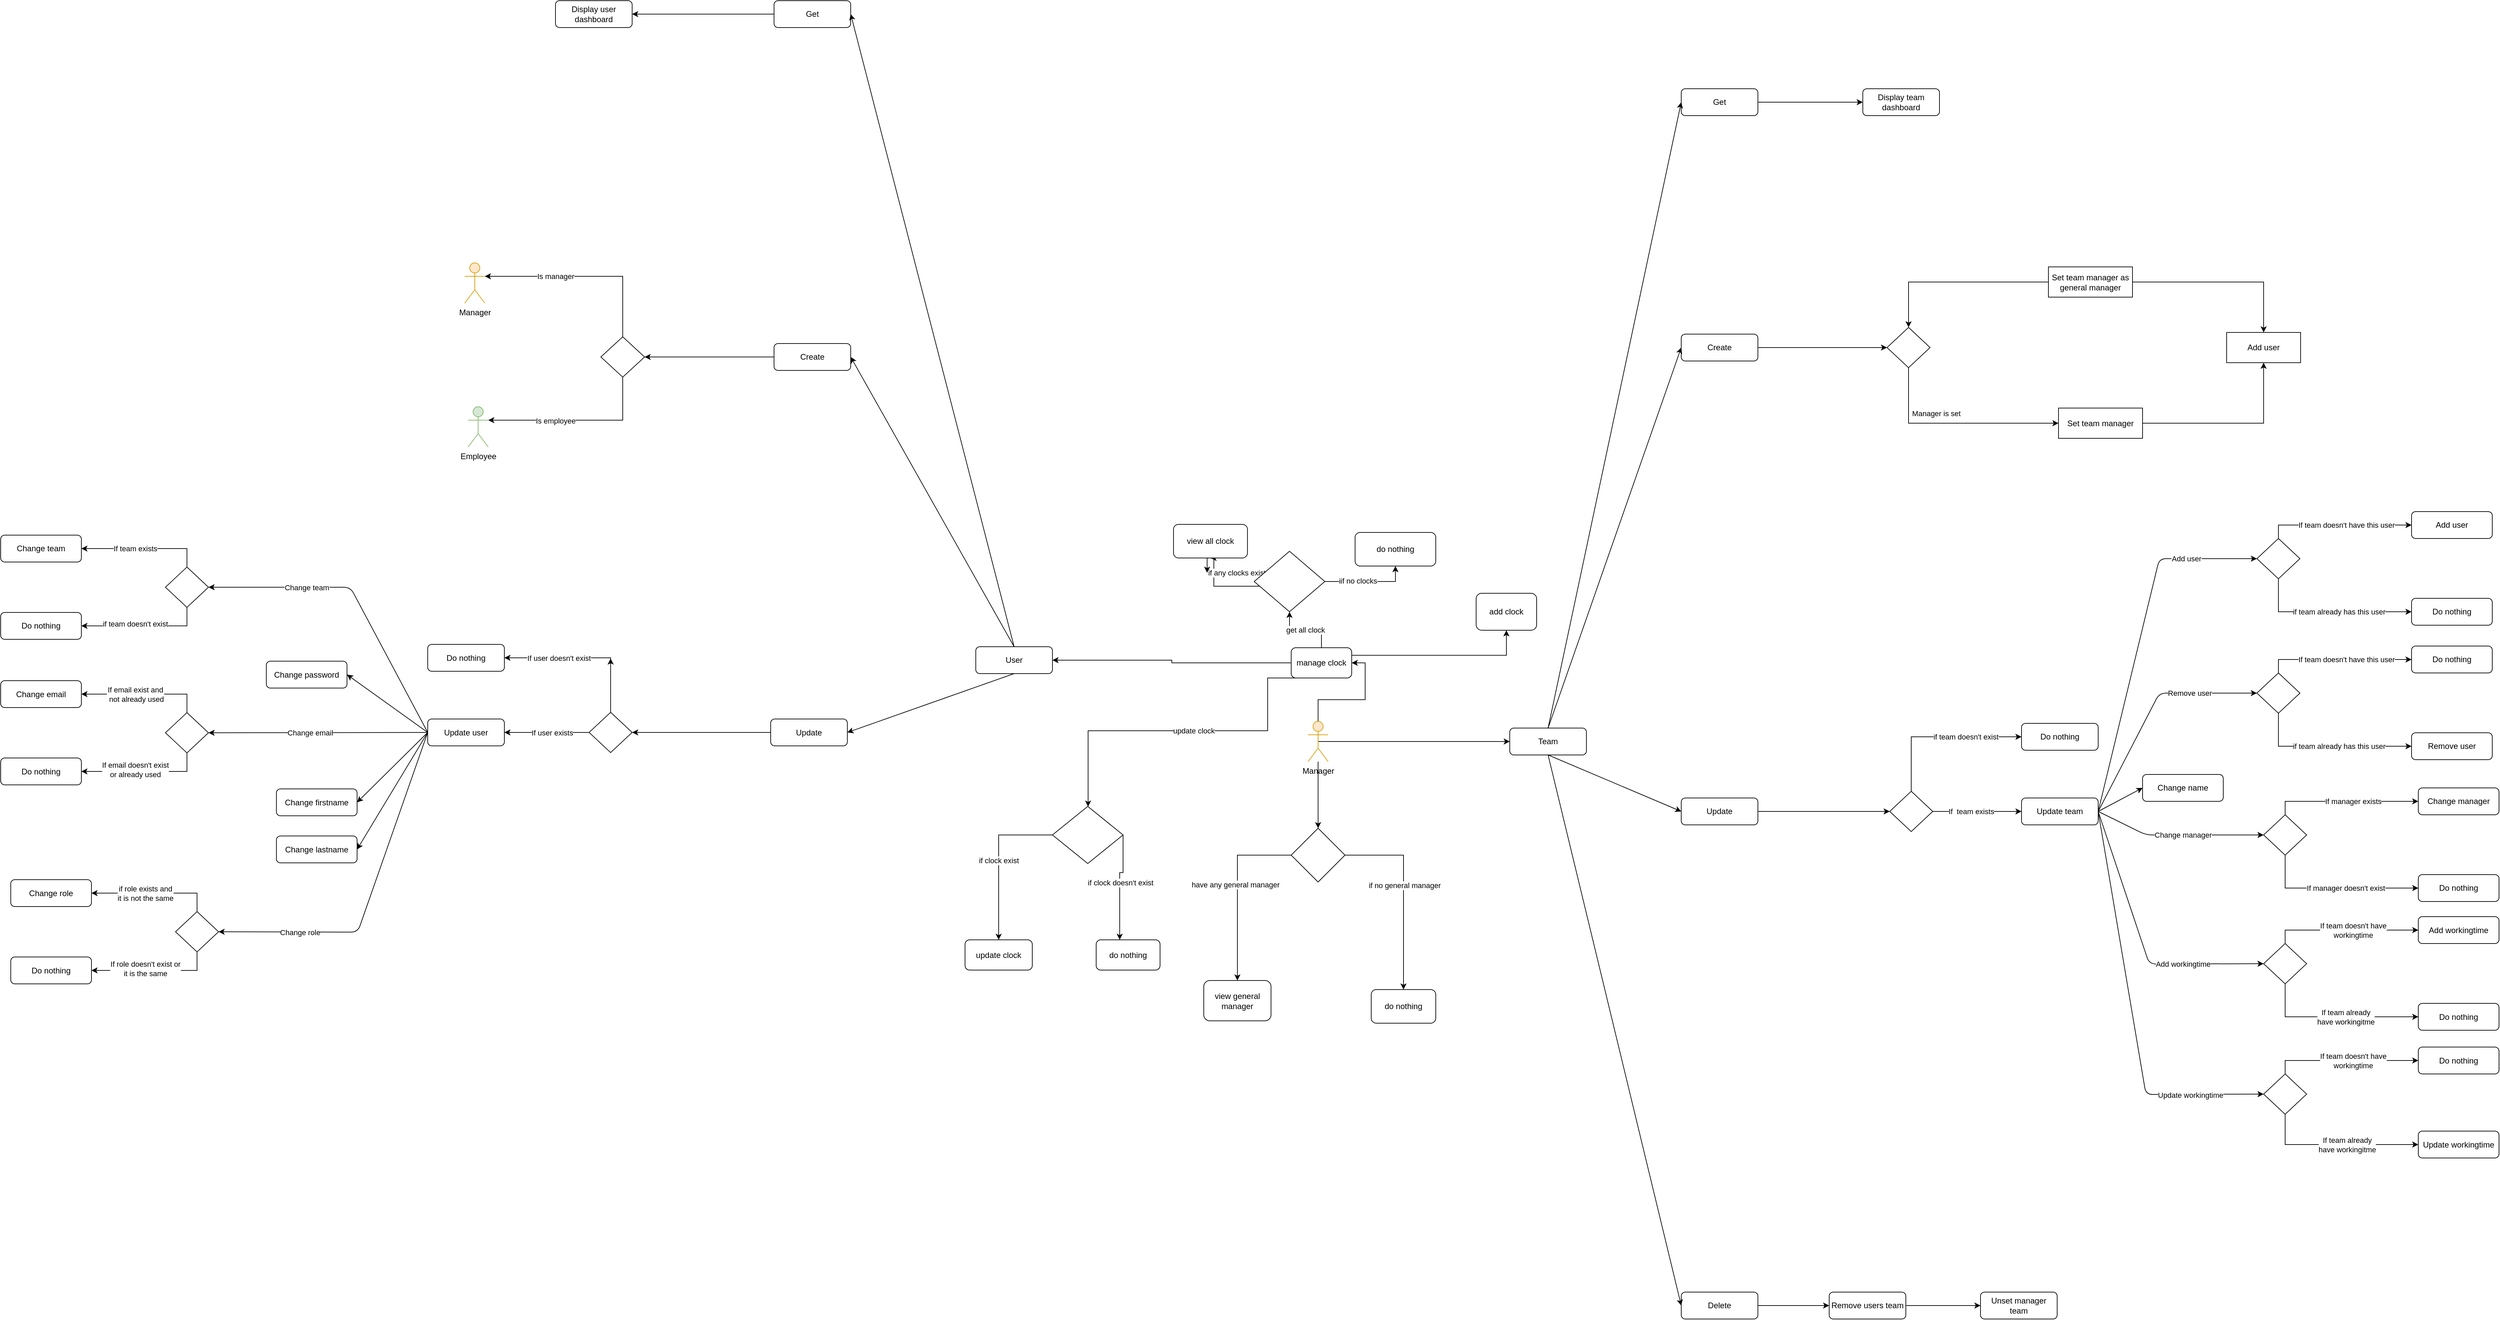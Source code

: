 <mxfile version="13.8.3" type="device"><diagram id="5gomWW9m-xlUXdxyBMTF" name="Page-1"><mxGraphModel dx="5511" dy="3472" grid="1" gridSize="10" guides="1" tooltips="1" connect="1" arrows="1" fold="1" page="1" pageScale="1" pageWidth="827" pageHeight="1169" math="0" shadow="0"><root><mxCell id="0"/><mxCell id="1" parent="0"/><mxCell id="oPdzeaunqFt0g097Rt4q-51" style="edgeStyle=orthogonalEdgeStyle;rounded=0;orthogonalLoop=1;jettySize=auto;html=1;exitX=0.5;exitY=0.5;exitDx=0;exitDy=0;exitPerimeter=0;entryX=0;entryY=0.5;entryDx=0;entryDy=0;" parent="1" source="oPdzeaunqFt0g097Rt4q-1" target="c6tym7m8KPBzJOwiijKR-64" edge="1"><mxGeometry relative="1" as="geometry"><mxPoint x="500" y="381" as="targetPoint"/></mxGeometry></mxCell><mxCell id="oPdzeaunqFt0g097Rt4q-71" style="edgeStyle=orthogonalEdgeStyle;rounded=0;orthogonalLoop=1;jettySize=auto;html=1;exitX=0.5;exitY=0.5;exitDx=0;exitDy=0;exitPerimeter=0;entryX=1;entryY=0.5;entryDx=0;entryDy=0;" parent="1" source="oPdzeaunqFt0g097Rt4q-1" target="oPdzeaunqFt0g097Rt4q-56" edge="1"><mxGeometry relative="1" as="geometry"/></mxCell><mxCell id="oPdzeaunqFt0g097Rt4q-93" style="edgeStyle=orthogonalEdgeStyle;rounded=0;orthogonalLoop=1;jettySize=auto;html=1;entryX=0.5;entryY=0;entryDx=0;entryDy=0;" parent="1" source="oPdzeaunqFt0g097Rt4q-1" target="oPdzeaunqFt0g097Rt4q-90" edge="1"><mxGeometry relative="1" as="geometry"/></mxCell><mxCell id="oPdzeaunqFt0g097Rt4q-1" value="Manager" style="shape=umlActor;verticalLabelPosition=bottom;verticalAlign=top;html=1;outlineConnect=0;labelBackgroundColor=none;fillColor=#ffe6cc;strokeColor=#d79b00;" parent="1" vertex="1"><mxGeometry x="320" y="351" width="30" height="60" as="geometry"/></mxCell><mxCell id="oPdzeaunqFt0g097Rt4q-54" value="update clock&lt;br&gt;" style="edgeStyle=orthogonalEdgeStyle;rounded=0;orthogonalLoop=1;jettySize=auto;html=1;exitX=0.5;exitY=1;exitDx=0;exitDy=0;" parent="1" source="oPdzeaunqFt0g097Rt4q-56" target="oPdzeaunqFt0g097Rt4q-61" edge="1"><mxGeometry relative="1" as="geometry"><Array as="points"><mxPoint x="260" y="287"/><mxPoint x="260" y="365"/><mxPoint x="-7" y="365"/><mxPoint x="-7" y="520"/></Array></mxGeometry></mxCell><mxCell id="oPdzeaunqFt0g097Rt4q-55" value="get all clock" style="edgeStyle=orthogonalEdgeStyle;rounded=0;orthogonalLoop=1;jettySize=auto;html=1;exitX=0.5;exitY=0;exitDx=0;exitDy=0;entryX=0.5;entryY=1;entryDx=0;entryDy=0;" parent="1" source="oPdzeaunqFt0g097Rt4q-56" target="oPdzeaunqFt0g097Rt4q-68" edge="1"><mxGeometry relative="1" as="geometry"/></mxCell><mxCell id="c6tym7m8KPBzJOwiijKR-197" style="edgeStyle=orthogonalEdgeStyle;rounded=0;orthogonalLoop=1;jettySize=auto;html=1;exitX=0;exitY=0.5;exitDx=0;exitDy=0;entryX=1;entryY=0.5;entryDx=0;entryDy=0;" edge="1" parent="1" source="oPdzeaunqFt0g097Rt4q-56" target="c6tym7m8KPBzJOwiijKR-177"><mxGeometry relative="1" as="geometry"/></mxCell><mxCell id="c6tym7m8KPBzJOwiijKR-198" style="edgeStyle=orthogonalEdgeStyle;rounded=0;orthogonalLoop=1;jettySize=auto;html=1;exitX=1;exitY=0.25;exitDx=0;exitDy=0;entryX=0.5;entryY=1;entryDx=0;entryDy=0;" edge="1" parent="1" source="oPdzeaunqFt0g097Rt4q-56" target="oPdzeaunqFt0g097Rt4q-57"><mxGeometry relative="1" as="geometry"/></mxCell><mxCell id="oPdzeaunqFt0g097Rt4q-56" value="manage clock" style="rounded=1;whiteSpace=wrap;html=1;labelBackgroundColor=none;" parent="1" vertex="1"><mxGeometry x="295" y="241.5" width="90" height="45" as="geometry"/></mxCell><mxCell id="oPdzeaunqFt0g097Rt4q-57" value="add clock&lt;br&gt;" style="rounded=1;whiteSpace=wrap;html=1;" parent="1" vertex="1"><mxGeometry x="570" y="160.5" width="90" height="55" as="geometry"/></mxCell><mxCell id="oPdzeaunqFt0g097Rt4q-58" value="if clock exist" style="edgeStyle=orthogonalEdgeStyle;rounded=0;orthogonalLoop=1;jettySize=auto;html=1;exitX=0;exitY=0.5;exitDx=0;exitDy=0;entryX=0.5;entryY=0;entryDx=0;entryDy=0;" parent="1" source="oPdzeaunqFt0g097Rt4q-61" target="oPdzeaunqFt0g097Rt4q-62" edge="1"><mxGeometry relative="1" as="geometry"/></mxCell><mxCell id="oPdzeaunqFt0g097Rt4q-59" style="edgeStyle=orthogonalEdgeStyle;rounded=0;orthogonalLoop=1;jettySize=auto;html=1;exitX=1;exitY=0.5;exitDx=0;exitDy=0;" parent="1" source="oPdzeaunqFt0g097Rt4q-61" edge="1"><mxGeometry relative="1" as="geometry"><mxPoint x="40" y="676" as="targetPoint"/><Array as="points"><mxPoint x="40" y="576"/></Array></mxGeometry></mxCell><mxCell id="oPdzeaunqFt0g097Rt4q-60" value="if clock doesn't exist&lt;br&gt;" style="edgeLabel;html=1;align=center;verticalAlign=middle;resizable=0;points=[];" parent="oPdzeaunqFt0g097Rt4q-59" vertex="1" connectable="0"><mxGeometry x="-0.061" y="1" relative="1" as="geometry"><mxPoint as="offset"/></mxGeometry></mxCell><mxCell id="oPdzeaunqFt0g097Rt4q-61" value="" style="rhombus;whiteSpace=wrap;html=1;" parent="1" vertex="1"><mxGeometry x="-60" y="477.5" width="105" height="85" as="geometry"/></mxCell><mxCell id="oPdzeaunqFt0g097Rt4q-62" value="update clock" style="rounded=1;whiteSpace=wrap;html=1;" parent="1" vertex="1"><mxGeometry x="-190" y="676" width="100" height="45" as="geometry"/></mxCell><mxCell id="oPdzeaunqFt0g097Rt4q-63" value="do nothing" style="rounded=1;whiteSpace=wrap;html=1;" parent="1" vertex="1"><mxGeometry x="5" y="676" width="95" height="45" as="geometry"/></mxCell><mxCell id="oPdzeaunqFt0g097Rt4q-64" style="edgeStyle=orthogonalEdgeStyle;rounded=0;orthogonalLoop=1;jettySize=auto;html=1;exitX=0;exitY=0.5;exitDx=0;exitDy=0;entryX=0.5;entryY=1;entryDx=0;entryDy=0;" parent="1" source="oPdzeaunqFt0g097Rt4q-68" target="oPdzeaunqFt0g097Rt4q-69" edge="1"><mxGeometry relative="1" as="geometry"><Array as="points"><mxPoint x="250" y="143"/><mxPoint x="250" y="150"/><mxPoint x="180" y="150"/><mxPoint x="180" y="108"/></Array></mxGeometry></mxCell><mxCell id="oPdzeaunqFt0g097Rt4q-65" value="if any clocks exist" style="edgeLabel;html=1;align=center;verticalAlign=middle;resizable=0;points=[];" parent="oPdzeaunqFt0g097Rt4q-64" vertex="1" connectable="0"><mxGeometry x="-0.2" y="-1" relative="1" as="geometry"><mxPoint y="-19" as="offset"/></mxGeometry></mxCell><mxCell id="oPdzeaunqFt0g097Rt4q-66" style="edgeStyle=orthogonalEdgeStyle;rounded=0;orthogonalLoop=1;jettySize=auto;html=1;exitX=1;exitY=0.5;exitDx=0;exitDy=0;entryX=0.5;entryY=1;entryDx=0;entryDy=0;" parent="1" source="oPdzeaunqFt0g097Rt4q-68" edge="1" target="oPdzeaunqFt0g097Rt4q-70"><mxGeometry relative="1" as="geometry"><mxPoint x="42.5" y="176" as="targetPoint"/></mxGeometry></mxCell><mxCell id="oPdzeaunqFt0g097Rt4q-67" value="iif no clocks" style="edgeLabel;html=1;align=center;verticalAlign=middle;resizable=0;points=[];" parent="oPdzeaunqFt0g097Rt4q-66" vertex="1" connectable="0"><mxGeometry x="-0.237" y="1" relative="1" as="geometry"><mxPoint as="offset"/></mxGeometry></mxCell><mxCell id="oPdzeaunqFt0g097Rt4q-68" value="" style="rhombus;whiteSpace=wrap;html=1;" parent="1" vertex="1"><mxGeometry x="240" y="98" width="105" height="90" as="geometry"/></mxCell><mxCell id="c6tym7m8KPBzJOwiijKR-138" style="edgeStyle=orthogonalEdgeStyle;rounded=0;orthogonalLoop=1;jettySize=auto;html=1;exitX=0.75;exitY=1;exitDx=0;exitDy=0;" edge="1" parent="1" source="oPdzeaunqFt0g097Rt4q-69"><mxGeometry relative="1" as="geometry"><mxPoint x="170.0" y="130" as="targetPoint"/></mxGeometry></mxCell><mxCell id="oPdzeaunqFt0g097Rt4q-69" value="view all clock" style="rounded=1;whiteSpace=wrap;html=1;labelBackgroundColor=none;" parent="1" vertex="1"><mxGeometry x="120" y="58" width="110" height="50" as="geometry"/></mxCell><mxCell id="oPdzeaunqFt0g097Rt4q-70" value="do nothing" style="rounded=1;whiteSpace=wrap;html=1;labelBackgroundColor=none;" parent="1" vertex="1"><mxGeometry x="390" y="70" width="120" height="50" as="geometry"/></mxCell><mxCell id="oPdzeaunqFt0g097Rt4q-84" value="view general manager&lt;br&gt;" style="rounded=1;whiteSpace=wrap;html=1;labelBackgroundColor=none;" parent="1" vertex="1"><mxGeometry x="165" y="736.5" width="100" height="60" as="geometry"/></mxCell><mxCell id="oPdzeaunqFt0g097Rt4q-89" value="do nothing" style="rounded=1;whiteSpace=wrap;html=1;labelBackgroundColor=none;" parent="1" vertex="1"><mxGeometry x="414" y="750" width="96" height="50" as="geometry"/></mxCell><mxCell id="oPdzeaunqFt0g097Rt4q-91" style="edgeStyle=orthogonalEdgeStyle;rounded=0;orthogonalLoop=1;jettySize=auto;html=1;exitX=1;exitY=0.5;exitDx=0;exitDy=0;entryX=0.5;entryY=0;entryDx=0;entryDy=0;" parent="1" source="oPdzeaunqFt0g097Rt4q-90" target="oPdzeaunqFt0g097Rt4q-89" edge="1"><mxGeometry relative="1" as="geometry"/></mxCell><mxCell id="oPdzeaunqFt0g097Rt4q-95" value="if no general manager&amp;nbsp;" style="edgeLabel;html=1;align=center;verticalAlign=middle;resizable=0;points=[];" parent="oPdzeaunqFt0g097Rt4q-91" vertex="1" connectable="0"><mxGeometry x="-0.394" y="-45" relative="1" as="geometry"><mxPoint x="48" y="45" as="offset"/></mxGeometry></mxCell><mxCell id="oPdzeaunqFt0g097Rt4q-92" style="edgeStyle=orthogonalEdgeStyle;rounded=0;orthogonalLoop=1;jettySize=auto;html=1;exitX=0;exitY=0.5;exitDx=0;exitDy=0;entryX=0.5;entryY=0;entryDx=0;entryDy=0;" parent="1" source="oPdzeaunqFt0g097Rt4q-90" target="oPdzeaunqFt0g097Rt4q-84" edge="1"><mxGeometry relative="1" as="geometry"/></mxCell><mxCell id="oPdzeaunqFt0g097Rt4q-94" value="have any general manager" style="edgeLabel;html=1;align=center;verticalAlign=middle;resizable=0;points=[];" parent="oPdzeaunqFt0g097Rt4q-92" vertex="1" connectable="0"><mxGeometry x="-0.4" y="44" relative="1" as="geometry"><mxPoint x="-47" y="44" as="offset"/></mxGeometry></mxCell><mxCell id="oPdzeaunqFt0g097Rt4q-90" value="" style="rhombus;whiteSpace=wrap;html=1;" parent="1" vertex="1"><mxGeometry x="295" y="510" width="80" height="80" as="geometry"/></mxCell><mxCell id="c6tym7m8KPBzJOwiijKR-1" style="edgeStyle=orthogonalEdgeStyle;rounded=0;orthogonalLoop=1;jettySize=auto;html=1;entryX=0;entryY=0.5;entryDx=0;entryDy=0;exitX=0.5;exitY=1;exitDx=0;exitDy=0;" edge="1" parent="1" source="c6tym7m8KPBzJOwiijKR-3" target="c6tym7m8KPBzJOwiijKR-8"><mxGeometry relative="1" as="geometry"><mxPoint x="638.5" y="-135" as="sourcePoint"/></mxGeometry></mxCell><mxCell id="c6tym7m8KPBzJOwiijKR-2" value="Manager is set" style="edgeLabel;html=1;align=center;verticalAlign=middle;resizable=0;points=[];" vertex="1" connectable="0" parent="c6tym7m8KPBzJOwiijKR-1"><mxGeometry x="-0.192" y="-1" relative="1" as="geometry"><mxPoint y="-15.5" as="offset"/></mxGeometry></mxCell><mxCell id="c6tym7m8KPBzJOwiijKR-3" value="" style="rhombus;whiteSpace=wrap;html=1;" vertex="1" parent="1"><mxGeometry x="1181" y="-235" width="64" height="60" as="geometry"/></mxCell><mxCell id="c6tym7m8KPBzJOwiijKR-4" style="edgeStyle=orthogonalEdgeStyle;rounded=0;orthogonalLoop=1;jettySize=auto;html=1;exitX=0;exitY=0.5;exitDx=0;exitDy=0;entryX=0.5;entryY=0;entryDx=0;entryDy=0;" edge="1" parent="1" source="c6tym7m8KPBzJOwiijKR-6" target="c6tym7m8KPBzJOwiijKR-3"><mxGeometry relative="1" as="geometry"/></mxCell><mxCell id="c6tym7m8KPBzJOwiijKR-5" style="edgeStyle=orthogonalEdgeStyle;rounded=0;orthogonalLoop=1;jettySize=auto;html=1;exitX=1;exitY=0.5;exitDx=0;exitDy=0;entryX=0.5;entryY=0;entryDx=0;entryDy=0;" edge="1" parent="1" source="c6tym7m8KPBzJOwiijKR-6" target="c6tym7m8KPBzJOwiijKR-9"><mxGeometry relative="1" as="geometry"/></mxCell><mxCell id="c6tym7m8KPBzJOwiijKR-6" value="Set team manager as general manager" style="rounded=0;whiteSpace=wrap;html=1;" vertex="1" parent="1"><mxGeometry x="1421" y="-325" width="125" height="45" as="geometry"/></mxCell><mxCell id="c6tym7m8KPBzJOwiijKR-7" style="edgeStyle=orthogonalEdgeStyle;rounded=0;orthogonalLoop=1;jettySize=auto;html=1;exitX=1;exitY=0.5;exitDx=0;exitDy=0;entryX=0.5;entryY=1;entryDx=0;entryDy=0;" edge="1" parent="1" source="c6tym7m8KPBzJOwiijKR-8" target="c6tym7m8KPBzJOwiijKR-9"><mxGeometry relative="1" as="geometry"/></mxCell><mxCell id="c6tym7m8KPBzJOwiijKR-8" value="Set team manager" style="rounded=0;whiteSpace=wrap;html=1;" vertex="1" parent="1"><mxGeometry x="1436" y="-115" width="125" height="45" as="geometry"/></mxCell><mxCell id="c6tym7m8KPBzJOwiijKR-9" value="Add user" style="rounded=0;whiteSpace=wrap;html=1;" vertex="1" parent="1"><mxGeometry x="1686" y="-227.5" width="110" height="45" as="geometry"/></mxCell><mxCell id="c6tym7m8KPBzJOwiijKR-10" value="Update team" style="rounded=1;whiteSpace=wrap;html=1;" vertex="1" parent="1"><mxGeometry x="1381" y="465" width="114" height="40" as="geometry"/></mxCell><mxCell id="c6tym7m8KPBzJOwiijKR-11" value="Change name" style="rounded=1;whiteSpace=wrap;html=1;" vertex="1" parent="1"><mxGeometry x="1561" y="430" width="120" height="40" as="geometry"/></mxCell><mxCell id="c6tym7m8KPBzJOwiijKR-12" value="" style="endArrow=classic;html=1;entryX=0;entryY=0.5;entryDx=0;entryDy=0;exitX=1;exitY=0.5;exitDx=0;exitDy=0;" edge="1" parent="1" source="c6tym7m8KPBzJOwiijKR-10" target="c6tym7m8KPBzJOwiijKR-11"><mxGeometry width="50" height="50" relative="1" as="geometry"><mxPoint x="1516" y="510" as="sourcePoint"/><mxPoint x="1276" y="560" as="targetPoint"/></mxGeometry></mxCell><mxCell id="c6tym7m8KPBzJOwiijKR-13" value="" style="endArrow=classic;html=1;entryX=0;entryY=0.5;entryDx=0;entryDy=0;exitX=1;exitY=0.5;exitDx=0;exitDy=0;" edge="1" parent="1" source="c6tym7m8KPBzJOwiijKR-10" target="c6tym7m8KPBzJOwiijKR-55"><mxGeometry width="50" height="50" relative="1" as="geometry"><mxPoint x="1226" y="610" as="sourcePoint"/><mxPoint x="1561" y="520" as="targetPoint"/><Array as="points"><mxPoint x="1566" y="520"/></Array></mxGeometry></mxCell><mxCell id="c6tym7m8KPBzJOwiijKR-14" value="Change manager" style="edgeLabel;html=1;align=center;verticalAlign=middle;resizable=0;points=[];" vertex="1" connectable="0" parent="c6tym7m8KPBzJOwiijKR-13"><mxGeometry x="0.158" y="-1" relative="1" as="geometry"><mxPoint x="-12.84" y="-1" as="offset"/></mxGeometry></mxCell><mxCell id="c6tym7m8KPBzJOwiijKR-15" value="" style="endArrow=classic;html=1;entryX=0;entryY=0.5;entryDx=0;entryDy=0;exitX=1;exitY=0.5;exitDx=0;exitDy=0;" edge="1" parent="1" source="c6tym7m8KPBzJOwiijKR-10" target="c6tym7m8KPBzJOwiijKR-21"><mxGeometry width="50" height="50" relative="1" as="geometry"><mxPoint x="1226" y="610" as="sourcePoint"/><mxPoint x="1561" y="585" as="targetPoint"/><Array as="points"><mxPoint x="1571" y="712"/></Array></mxGeometry></mxCell><mxCell id="c6tym7m8KPBzJOwiijKR-16" value="Add workingtime" style="edgeLabel;html=1;align=center;verticalAlign=middle;resizable=0;points=[];" vertex="1" connectable="0" parent="c6tym7m8KPBzJOwiijKR-15"><mxGeometry x="0.261" y="1" relative="1" as="geometry"><mxPoint x="30.83" y="1" as="offset"/></mxGeometry></mxCell><mxCell id="c6tym7m8KPBzJOwiijKR-17" style="edgeStyle=orthogonalEdgeStyle;rounded=0;orthogonalLoop=1;jettySize=auto;html=1;exitX=0.5;exitY=1;exitDx=0;exitDy=0;entryX=0;entryY=0.5;entryDx=0;entryDy=0;" edge="1" parent="1" source="c6tym7m8KPBzJOwiijKR-21" target="c6tym7m8KPBzJOwiijKR-23"><mxGeometry relative="1" as="geometry"/></mxCell><mxCell id="c6tym7m8KPBzJOwiijKR-18" value="If team already&lt;br&gt;have workingitme" style="edgeLabel;html=1;align=center;verticalAlign=middle;resizable=0;points=[];" vertex="1" connectable="0" parent="c6tym7m8KPBzJOwiijKR-17"><mxGeometry x="-0.036" relative="1" as="geometry"><mxPoint x="20" as="offset"/></mxGeometry></mxCell><mxCell id="c6tym7m8KPBzJOwiijKR-19" style="edgeStyle=orthogonalEdgeStyle;rounded=0;orthogonalLoop=1;jettySize=auto;html=1;exitX=0.5;exitY=0;exitDx=0;exitDy=0;entryX=0;entryY=0.5;entryDx=0;entryDy=0;" edge="1" parent="1" source="c6tym7m8KPBzJOwiijKR-21" target="c6tym7m8KPBzJOwiijKR-22"><mxGeometry relative="1" as="geometry"/></mxCell><mxCell id="c6tym7m8KPBzJOwiijKR-20" value="If team doesn't have &lt;br&gt;workingtime" style="edgeLabel;html=1;align=center;verticalAlign=middle;resizable=0;points=[];" vertex="1" connectable="0" parent="c6tym7m8KPBzJOwiijKR-19"><mxGeometry x="0.023" y="-1" relative="1" as="geometry"><mxPoint x="9" y="-1" as="offset"/></mxGeometry></mxCell><mxCell id="c6tym7m8KPBzJOwiijKR-21" value="" style="rhombus;whiteSpace=wrap;html=1;" vertex="1" parent="1"><mxGeometry x="1741" y="681.5" width="64" height="60" as="geometry"/></mxCell><mxCell id="c6tym7m8KPBzJOwiijKR-22" value="Add workingtime" style="rounded=1;whiteSpace=wrap;html=1;" vertex="1" parent="1"><mxGeometry x="1971" y="641.5" width="120" height="40" as="geometry"/></mxCell><mxCell id="c6tym7m8KPBzJOwiijKR-23" value="Do nothing" style="rounded=1;whiteSpace=wrap;html=1;" vertex="1" parent="1"><mxGeometry x="1971" y="770.5" width="120" height="40" as="geometry"/></mxCell><mxCell id="c6tym7m8KPBzJOwiijKR-24" style="edgeStyle=orthogonalEdgeStyle;rounded=0;orthogonalLoop=1;jettySize=auto;html=1;exitX=0.5;exitY=1;exitDx=0;exitDy=0;entryX=0;entryY=0.5;entryDx=0;entryDy=0;" edge="1" parent="1" source="c6tym7m8KPBzJOwiijKR-28" target="c6tym7m8KPBzJOwiijKR-30"><mxGeometry relative="1" as="geometry"/></mxCell><mxCell id="c6tym7m8KPBzJOwiijKR-25" value="If team already&lt;br&gt;have workingitme" style="edgeLabel;html=1;align=center;verticalAlign=middle;resizable=0;points=[];" vertex="1" connectable="0" parent="c6tym7m8KPBzJOwiijKR-24"><mxGeometry x="-0.036" relative="1" as="geometry"><mxPoint x="20" as="offset"/></mxGeometry></mxCell><mxCell id="c6tym7m8KPBzJOwiijKR-26" style="edgeStyle=orthogonalEdgeStyle;rounded=0;orthogonalLoop=1;jettySize=auto;html=1;exitX=0.5;exitY=0;exitDx=0;exitDy=0;entryX=0;entryY=0.5;entryDx=0;entryDy=0;" edge="1" parent="1" source="c6tym7m8KPBzJOwiijKR-28" target="c6tym7m8KPBzJOwiijKR-29"><mxGeometry relative="1" as="geometry"/></mxCell><mxCell id="c6tym7m8KPBzJOwiijKR-27" value="If team doesn't have &lt;br&gt;workingtime" style="edgeLabel;html=1;align=center;verticalAlign=middle;resizable=0;points=[];" vertex="1" connectable="0" parent="c6tym7m8KPBzJOwiijKR-26"><mxGeometry x="0.023" y="-1" relative="1" as="geometry"><mxPoint x="9" y="-1" as="offset"/></mxGeometry></mxCell><mxCell id="c6tym7m8KPBzJOwiijKR-28" value="" style="rhombus;whiteSpace=wrap;html=1;" vertex="1" parent="1"><mxGeometry x="1741" y="875.5" width="64" height="60" as="geometry"/></mxCell><mxCell id="c6tym7m8KPBzJOwiijKR-29" value="Do nothing" style="rounded=1;whiteSpace=wrap;html=1;" vertex="1" parent="1"><mxGeometry x="1971" y="835.5" width="120" height="40" as="geometry"/></mxCell><mxCell id="c6tym7m8KPBzJOwiijKR-30" value="Update workingtime" style="rounded=1;whiteSpace=wrap;html=1;" vertex="1" parent="1"><mxGeometry x="1971" y="960.5" width="120" height="40" as="geometry"/></mxCell><mxCell id="c6tym7m8KPBzJOwiijKR-31" value="" style="endArrow=classic;html=1;exitX=1;exitY=0.5;exitDx=0;exitDy=0;entryX=0;entryY=0.5;entryDx=0;entryDy=0;" edge="1" parent="1" source="c6tym7m8KPBzJOwiijKR-10" target="c6tym7m8KPBzJOwiijKR-28"><mxGeometry width="50" height="50" relative="1" as="geometry"><mxPoint x="1376" y="595" as="sourcePoint"/><mxPoint x="1426" y="545" as="targetPoint"/><Array as="points"><mxPoint x="1566" y="906"/></Array></mxGeometry></mxCell><mxCell id="c6tym7m8KPBzJOwiijKR-32" value="Update workingtime" style="edgeLabel;html=1;align=center;verticalAlign=middle;resizable=0;points=[];" vertex="1" connectable="0" parent="c6tym7m8KPBzJOwiijKR-31"><mxGeometry x="0.318" y="34" relative="1" as="geometry"><mxPoint x="36.91" y="36.61" as="offset"/></mxGeometry></mxCell><mxCell id="c6tym7m8KPBzJOwiijKR-33" style="edgeStyle=orthogonalEdgeStyle;rounded=0;orthogonalLoop=1;jettySize=auto;html=1;exitX=0.5;exitY=1;exitDx=0;exitDy=0;entryX=0;entryY=0.5;entryDx=0;entryDy=0;" edge="1" parent="1" source="c6tym7m8KPBzJOwiijKR-37" target="c6tym7m8KPBzJOwiijKR-39"><mxGeometry relative="1" as="geometry"/></mxCell><mxCell id="c6tym7m8KPBzJOwiijKR-34" value="if team already has this user" style="edgeLabel;html=1;align=center;verticalAlign=middle;resizable=0;points=[];" vertex="1" connectable="0" parent="c6tym7m8KPBzJOwiijKR-33"><mxGeometry x="-0.036" relative="1" as="geometry"><mxPoint x="20" as="offset"/></mxGeometry></mxCell><mxCell id="c6tym7m8KPBzJOwiijKR-35" style="edgeStyle=orthogonalEdgeStyle;rounded=0;orthogonalLoop=1;jettySize=auto;html=1;exitX=0.5;exitY=0;exitDx=0;exitDy=0;entryX=0;entryY=0.5;entryDx=0;entryDy=0;" edge="1" parent="1" source="c6tym7m8KPBzJOwiijKR-37" target="c6tym7m8KPBzJOwiijKR-38"><mxGeometry relative="1" as="geometry"/></mxCell><mxCell id="c6tym7m8KPBzJOwiijKR-36" value="If team doesn't have this user" style="edgeLabel;html=1;align=center;verticalAlign=middle;resizable=0;points=[];" vertex="1" connectable="0" parent="c6tym7m8KPBzJOwiijKR-35"><mxGeometry x="0.023" y="-1" relative="1" as="geometry"><mxPoint x="9" y="-1" as="offset"/></mxGeometry></mxCell><mxCell id="c6tym7m8KPBzJOwiijKR-37" value="" style="rhombus;whiteSpace=wrap;html=1;" vertex="1" parent="1"><mxGeometry x="1731" y="279" width="64" height="60" as="geometry"/></mxCell><mxCell id="c6tym7m8KPBzJOwiijKR-38" value="Do nothing" style="rounded=1;whiteSpace=wrap;html=1;" vertex="1" parent="1"><mxGeometry x="1961" y="239" width="120" height="40" as="geometry"/></mxCell><mxCell id="c6tym7m8KPBzJOwiijKR-39" value="Remove user" style="rounded=1;whiteSpace=wrap;html=1;" vertex="1" parent="1"><mxGeometry x="1961" y="368" width="120" height="40" as="geometry"/></mxCell><mxCell id="c6tym7m8KPBzJOwiijKR-40" style="edgeStyle=orthogonalEdgeStyle;rounded=0;orthogonalLoop=1;jettySize=auto;html=1;exitX=0.5;exitY=1;exitDx=0;exitDy=0;entryX=0;entryY=0.5;entryDx=0;entryDy=0;" edge="1" parent="1" source="c6tym7m8KPBzJOwiijKR-44" target="c6tym7m8KPBzJOwiijKR-46"><mxGeometry relative="1" as="geometry"/></mxCell><mxCell id="c6tym7m8KPBzJOwiijKR-41" value="if team already has this user" style="edgeLabel;html=1;align=center;verticalAlign=middle;resizable=0;points=[];" vertex="1" connectable="0" parent="c6tym7m8KPBzJOwiijKR-40"><mxGeometry x="-0.036" relative="1" as="geometry"><mxPoint x="20" as="offset"/></mxGeometry></mxCell><mxCell id="c6tym7m8KPBzJOwiijKR-42" style="edgeStyle=orthogonalEdgeStyle;rounded=0;orthogonalLoop=1;jettySize=auto;html=1;exitX=0.5;exitY=0;exitDx=0;exitDy=0;entryX=0;entryY=0.5;entryDx=0;entryDy=0;" edge="1" parent="1" source="c6tym7m8KPBzJOwiijKR-44" target="c6tym7m8KPBzJOwiijKR-45"><mxGeometry relative="1" as="geometry"/></mxCell><mxCell id="c6tym7m8KPBzJOwiijKR-43" value="If team doesn't have this user" style="edgeLabel;html=1;align=center;verticalAlign=middle;resizable=0;points=[];" vertex="1" connectable="0" parent="c6tym7m8KPBzJOwiijKR-42"><mxGeometry x="0.023" y="-1" relative="1" as="geometry"><mxPoint x="9" y="-1" as="offset"/></mxGeometry></mxCell><mxCell id="c6tym7m8KPBzJOwiijKR-44" value="" style="rhombus;whiteSpace=wrap;html=1;" vertex="1" parent="1"><mxGeometry x="1731" y="79" width="64" height="60" as="geometry"/></mxCell><mxCell id="c6tym7m8KPBzJOwiijKR-45" value="Add user" style="rounded=1;whiteSpace=wrap;html=1;" vertex="1" parent="1"><mxGeometry x="1961" y="39" width="120" height="40" as="geometry"/></mxCell><mxCell id="c6tym7m8KPBzJOwiijKR-46" value="Do nothing" style="rounded=1;whiteSpace=wrap;html=1;" vertex="1" parent="1"><mxGeometry x="1961" y="168" width="120" height="40" as="geometry"/></mxCell><mxCell id="c6tym7m8KPBzJOwiijKR-47" value="" style="endArrow=classic;html=1;entryX=0;entryY=0.5;entryDx=0;entryDy=0;exitX=1;exitY=0.5;exitDx=0;exitDy=0;" edge="1" parent="1" source="c6tym7m8KPBzJOwiijKR-10" target="c6tym7m8KPBzJOwiijKR-44"><mxGeometry width="50" height="50" relative="1" as="geometry"><mxPoint x="1386" y="450" as="sourcePoint"/><mxPoint x="1436" y="400" as="targetPoint"/><Array as="points"><mxPoint x="1586" y="109"/></Array></mxGeometry></mxCell><mxCell id="c6tym7m8KPBzJOwiijKR-48" value="Add user" style="edgeLabel;html=1;align=center;verticalAlign=middle;resizable=0;points=[];" vertex="1" connectable="0" parent="c6tym7m8KPBzJOwiijKR-47"><mxGeometry x="0.455" y="-59" relative="1" as="geometry"><mxPoint x="39.86" y="-59" as="offset"/></mxGeometry></mxCell><mxCell id="c6tym7m8KPBzJOwiijKR-49" value="" style="endArrow=classic;html=1;exitX=1;exitY=0.5;exitDx=0;exitDy=0;entryX=0;entryY=0.5;entryDx=0;entryDy=0;" edge="1" parent="1" source="c6tym7m8KPBzJOwiijKR-10" target="c6tym7m8KPBzJOwiijKR-37"><mxGeometry width="50" height="50" relative="1" as="geometry"><mxPoint x="1521" y="430" as="sourcePoint"/><mxPoint x="1571" y="380" as="targetPoint"/><Array as="points"><mxPoint x="1586" y="309"/></Array></mxGeometry></mxCell><mxCell id="c6tym7m8KPBzJOwiijKR-50" value="Remove user" style="edgeLabel;html=1;align=center;verticalAlign=middle;resizable=0;points=[];" vertex="1" connectable="0" parent="c6tym7m8KPBzJOwiijKR-49"><mxGeometry x="0.155" y="-45" relative="1" as="geometry"><mxPoint x="45" y="-45" as="offset"/></mxGeometry></mxCell><mxCell id="c6tym7m8KPBzJOwiijKR-51" style="edgeStyle=orthogonalEdgeStyle;rounded=0;orthogonalLoop=1;jettySize=auto;html=1;exitX=0.5;exitY=1;exitDx=0;exitDy=0;entryX=0;entryY=0.5;entryDx=0;entryDy=0;" edge="1" parent="1" source="c6tym7m8KPBzJOwiijKR-55" target="c6tym7m8KPBzJOwiijKR-57"><mxGeometry relative="1" as="geometry"/></mxCell><mxCell id="c6tym7m8KPBzJOwiijKR-52" value="If manager doesn't exist" style="edgeLabel;html=1;align=center;verticalAlign=middle;resizable=0;points=[];" vertex="1" connectable="0" parent="c6tym7m8KPBzJOwiijKR-51"><mxGeometry x="-0.036" relative="1" as="geometry"><mxPoint x="20" as="offset"/></mxGeometry></mxCell><mxCell id="c6tym7m8KPBzJOwiijKR-53" style="edgeStyle=orthogonalEdgeStyle;rounded=0;orthogonalLoop=1;jettySize=auto;html=1;exitX=0.5;exitY=0;exitDx=0;exitDy=0;entryX=0;entryY=0.5;entryDx=0;entryDy=0;" edge="1" parent="1" source="c6tym7m8KPBzJOwiijKR-55" target="c6tym7m8KPBzJOwiijKR-56"><mxGeometry relative="1" as="geometry"/></mxCell><mxCell id="c6tym7m8KPBzJOwiijKR-54" value="If manager exists" style="edgeLabel;html=1;align=center;verticalAlign=middle;resizable=0;points=[];" vertex="1" connectable="0" parent="c6tym7m8KPBzJOwiijKR-53"><mxGeometry x="0.023" y="-1" relative="1" as="geometry"><mxPoint x="9" y="-1" as="offset"/></mxGeometry></mxCell><mxCell id="c6tym7m8KPBzJOwiijKR-55" value="" style="rhombus;whiteSpace=wrap;html=1;" vertex="1" parent="1"><mxGeometry x="1741" y="490" width="64" height="60" as="geometry"/></mxCell><mxCell id="c6tym7m8KPBzJOwiijKR-56" value="Change manager" style="rounded=1;whiteSpace=wrap;html=1;" vertex="1" parent="1"><mxGeometry x="1971" y="450" width="120" height="40" as="geometry"/></mxCell><mxCell id="c6tym7m8KPBzJOwiijKR-57" value="Do nothing" style="rounded=1;whiteSpace=wrap;html=1;" vertex="1" parent="1"><mxGeometry x="1971" y="579" width="120" height="40" as="geometry"/></mxCell><mxCell id="c6tym7m8KPBzJOwiijKR-58" style="edgeStyle=orthogonalEdgeStyle;rounded=0;orthogonalLoop=1;jettySize=auto;html=1;exitX=1;exitY=0.5;exitDx=0;exitDy=0;entryX=0;entryY=0.5;entryDx=0;entryDy=0;" edge="1" parent="1" source="c6tym7m8KPBzJOwiijKR-62" target="c6tym7m8KPBzJOwiijKR-10"><mxGeometry relative="1" as="geometry"/></mxCell><mxCell id="c6tym7m8KPBzJOwiijKR-59" value="If&amp;nbsp; team exists" style="edgeLabel;html=1;align=center;verticalAlign=middle;resizable=0;points=[];" vertex="1" connectable="0" parent="c6tym7m8KPBzJOwiijKR-58"><mxGeometry x="-0.349" y="-2" relative="1" as="geometry"><mxPoint x="13.5" y="-2" as="offset"/></mxGeometry></mxCell><mxCell id="c6tym7m8KPBzJOwiijKR-60" style="edgeStyle=orthogonalEdgeStyle;rounded=0;orthogonalLoop=1;jettySize=auto;html=1;exitX=0.5;exitY=0;exitDx=0;exitDy=0;entryX=0;entryY=0.5;entryDx=0;entryDy=0;" edge="1" parent="1" source="c6tym7m8KPBzJOwiijKR-62" target="c6tym7m8KPBzJOwiijKR-63"><mxGeometry relative="1" as="geometry"/></mxCell><mxCell id="c6tym7m8KPBzJOwiijKR-61" value="if team doesn't exist" style="edgeLabel;html=1;align=center;verticalAlign=middle;resizable=0;points=[];" vertex="1" connectable="0" parent="c6tym7m8KPBzJOwiijKR-60"><mxGeometry x="0.487" y="2" relative="1" as="geometry"><mxPoint x="-20.17" y="2" as="offset"/></mxGeometry></mxCell><mxCell id="c6tym7m8KPBzJOwiijKR-62" value="" style="rhombus;whiteSpace=wrap;html=1;" vertex="1" parent="1"><mxGeometry x="1185" y="455" width="64" height="60" as="geometry"/></mxCell><mxCell id="c6tym7m8KPBzJOwiijKR-63" value="Do nothing" style="rounded=1;whiteSpace=wrap;html=1;" vertex="1" parent="1"><mxGeometry x="1381" y="354" width="114" height="40" as="geometry"/></mxCell><mxCell id="c6tym7m8KPBzJOwiijKR-64" value="Team" style="rounded=1;whiteSpace=wrap;html=1;" vertex="1" parent="1"><mxGeometry x="620" y="361" width="114" height="40" as="geometry"/></mxCell><mxCell id="c6tym7m8KPBzJOwiijKR-65" style="edgeStyle=orthogonalEdgeStyle;rounded=0;orthogonalLoop=1;jettySize=auto;html=1;exitX=1;exitY=0.5;exitDx=0;exitDy=0;entryX=0;entryY=0.5;entryDx=0;entryDy=0;" edge="1" parent="1" source="c6tym7m8KPBzJOwiijKR-66" target="c6tym7m8KPBzJOwiijKR-62"><mxGeometry relative="1" as="geometry"/></mxCell><mxCell id="c6tym7m8KPBzJOwiijKR-66" value="Update" style="rounded=1;whiteSpace=wrap;html=1;" vertex="1" parent="1"><mxGeometry x="875" y="465" width="114" height="40" as="geometry"/></mxCell><mxCell id="c6tym7m8KPBzJOwiijKR-67" style="edgeStyle=orthogonalEdgeStyle;rounded=0;orthogonalLoop=1;jettySize=auto;html=1;exitX=1;exitY=0.5;exitDx=0;exitDy=0;entryX=0;entryY=0.5;entryDx=0;entryDy=0;" edge="1" parent="1" source="c6tym7m8KPBzJOwiijKR-68" target="c6tym7m8KPBzJOwiijKR-3"><mxGeometry relative="1" as="geometry"/></mxCell><mxCell id="c6tym7m8KPBzJOwiijKR-68" value="Create" style="rounded=1;whiteSpace=wrap;html=1;" vertex="1" parent="1"><mxGeometry x="875" y="-225" width="114" height="40" as="geometry"/></mxCell><mxCell id="c6tym7m8KPBzJOwiijKR-69" style="edgeStyle=orthogonalEdgeStyle;rounded=0;orthogonalLoop=1;jettySize=auto;html=1;exitX=1;exitY=0.5;exitDx=0;exitDy=0;entryX=0;entryY=0.5;entryDx=0;entryDy=0;" edge="1" parent="1" source="c6tym7m8KPBzJOwiijKR-70" target="c6tym7m8KPBzJOwiijKR-80"><mxGeometry relative="1" as="geometry"/></mxCell><mxCell id="c6tym7m8KPBzJOwiijKR-70" value="Get" style="rounded=1;whiteSpace=wrap;html=1;" vertex="1" parent="1"><mxGeometry x="875" y="-590" width="114" height="40" as="geometry"/></mxCell><mxCell id="c6tym7m8KPBzJOwiijKR-71" style="edgeStyle=orthogonalEdgeStyle;rounded=0;orthogonalLoop=1;jettySize=auto;html=1;exitX=1;exitY=0.5;exitDx=0;exitDy=0;entryX=0;entryY=0.5;entryDx=0;entryDy=0;" edge="1" parent="1" source="c6tym7m8KPBzJOwiijKR-72" target="c6tym7m8KPBzJOwiijKR-78"><mxGeometry relative="1" as="geometry"/></mxCell><mxCell id="c6tym7m8KPBzJOwiijKR-72" value="Delete" style="rounded=1;whiteSpace=wrap;html=1;" vertex="1" parent="1"><mxGeometry x="875" y="1200" width="114" height="40" as="geometry"/></mxCell><mxCell id="c6tym7m8KPBzJOwiijKR-73" value="" style="endArrow=classic;html=1;exitX=0.5;exitY=1;exitDx=0;exitDy=0;entryX=0;entryY=0.5;entryDx=0;entryDy=0;" edge="1" parent="1" source="c6tym7m8KPBzJOwiijKR-64" target="c6tym7m8KPBzJOwiijKR-66"><mxGeometry width="50" height="50" relative="1" as="geometry"><mxPoint x="860" y="425" as="sourcePoint"/><mxPoint x="910" y="375" as="targetPoint"/></mxGeometry></mxCell><mxCell id="c6tym7m8KPBzJOwiijKR-74" value="" style="endArrow=classic;html=1;entryX=0;entryY=0.5;entryDx=0;entryDy=0;exitX=0.5;exitY=0;exitDx=0;exitDy=0;" edge="1" parent="1" source="c6tym7m8KPBzJOwiijKR-64" target="c6tym7m8KPBzJOwiijKR-68"><mxGeometry width="50" height="50" relative="1" as="geometry"><mxPoint x="420" y="-320" as="sourcePoint"/><mxPoint x="470" y="-370" as="targetPoint"/></mxGeometry></mxCell><mxCell id="c6tym7m8KPBzJOwiijKR-75" value="" style="endArrow=classic;html=1;entryX=0;entryY=0.5;entryDx=0;entryDy=0;exitX=0.5;exitY=0;exitDx=0;exitDy=0;" edge="1" parent="1" source="c6tym7m8KPBzJOwiijKR-64" target="c6tym7m8KPBzJOwiijKR-70"><mxGeometry width="50" height="50" relative="1" as="geometry"><mxPoint x="1020" y="-230" as="sourcePoint"/><mxPoint x="1070" y="-280" as="targetPoint"/></mxGeometry></mxCell><mxCell id="c6tym7m8KPBzJOwiijKR-76" value="" style="endArrow=classic;html=1;entryX=0;entryY=0.5;entryDx=0;entryDy=0;exitX=0.5;exitY=1;exitDx=0;exitDy=0;" edge="1" parent="1" source="c6tym7m8KPBzJOwiijKR-64" target="c6tym7m8KPBzJOwiijKR-72"><mxGeometry width="50" height="50" relative="1" as="geometry"><mxPoint x="455" y="725" as="sourcePoint"/><mxPoint x="505" y="675" as="targetPoint"/></mxGeometry></mxCell><mxCell id="c6tym7m8KPBzJOwiijKR-77" style="edgeStyle=orthogonalEdgeStyle;rounded=0;orthogonalLoop=1;jettySize=auto;html=1;exitX=1;exitY=0.5;exitDx=0;exitDy=0;entryX=0;entryY=0.5;entryDx=0;entryDy=0;" edge="1" parent="1" source="c6tym7m8KPBzJOwiijKR-78" target="c6tym7m8KPBzJOwiijKR-79"><mxGeometry relative="1" as="geometry"/></mxCell><mxCell id="c6tym7m8KPBzJOwiijKR-78" value="Remove users team" style="rounded=1;whiteSpace=wrap;html=1;" vertex="1" parent="1"><mxGeometry x="1095" y="1200" width="114" height="40" as="geometry"/></mxCell><mxCell id="c6tym7m8KPBzJOwiijKR-79" value="Unset manager team" style="rounded=1;whiteSpace=wrap;html=1;" vertex="1" parent="1"><mxGeometry x="1320" y="1200" width="114" height="40" as="geometry"/></mxCell><mxCell id="c6tym7m8KPBzJOwiijKR-80" value="Display team&lt;br&gt;dashboard" style="rounded=1;whiteSpace=wrap;html=1;" vertex="1" parent="1"><mxGeometry x="1145" y="-590" width="114" height="40" as="geometry"/></mxCell><mxCell id="c6tym7m8KPBzJOwiijKR-139" style="edgeStyle=orthogonalEdgeStyle;rounded=0;orthogonalLoop=1;jettySize=auto;html=1;exitX=0.5;exitY=0;exitDx=0;exitDy=0;entryX=1;entryY=0.5;entryDx=0;entryDy=0;" edge="1" parent="1" source="c6tym7m8KPBzJOwiijKR-144" target="c6tym7m8KPBzJOwiijKR-146"><mxGeometry relative="1" as="geometry"/></mxCell><mxCell id="c6tym7m8KPBzJOwiijKR-140" value="If user doesn't exist" style="edgeLabel;html=1;align=center;verticalAlign=middle;resizable=0;points=[];" vertex="1" connectable="0" parent="c6tym7m8KPBzJOwiijKR-139"><mxGeometry x="0.601" relative="1" as="geometry"><mxPoint x="33.67" as="offset"/></mxGeometry></mxCell><mxCell id="c6tym7m8KPBzJOwiijKR-141" style="edgeStyle=orthogonalEdgeStyle;rounded=0;orthogonalLoop=1;jettySize=auto;html=1;exitX=0;exitY=0.5;exitDx=0;exitDy=0;entryX=1;entryY=0.5;entryDx=0;entryDy=0;" edge="1" parent="1" source="c6tym7m8KPBzJOwiijKR-144" target="c6tym7m8KPBzJOwiijKR-145"><mxGeometry relative="1" as="geometry"/></mxCell><mxCell id="c6tym7m8KPBzJOwiijKR-142" value="If user exists" style="edgeLabel;html=1;align=center;verticalAlign=middle;resizable=0;points=[];" vertex="1" connectable="0" parent="c6tym7m8KPBzJOwiijKR-141"><mxGeometry x="0.177" y="1" relative="1" as="geometry"><mxPoint x="19.17" y="-1" as="offset"/></mxGeometry></mxCell><mxCell id="c6tym7m8KPBzJOwiijKR-143" value="" style="edgeStyle=orthogonalEdgeStyle;rounded=0;orthogonalLoop=1;jettySize=auto;html=1;" edge="1" parent="1" source="c6tym7m8KPBzJOwiijKR-144"><mxGeometry relative="1" as="geometry"><mxPoint x="-717" y="257.5" as="targetPoint"/></mxGeometry></mxCell><mxCell id="c6tym7m8KPBzJOwiijKR-144" value="" style="rhombus;whiteSpace=wrap;html=1;" vertex="1" parent="1"><mxGeometry x="-749" y="337.5" width="64" height="60" as="geometry"/></mxCell><mxCell id="c6tym7m8KPBzJOwiijKR-145" value="Update user" style="rounded=1;whiteSpace=wrap;html=1;" vertex="1" parent="1"><mxGeometry x="-989" y="347.5" width="114" height="40" as="geometry"/></mxCell><mxCell id="c6tym7m8KPBzJOwiijKR-146" value="Do nothing" style="rounded=1;whiteSpace=wrap;html=1;" vertex="1" parent="1"><mxGeometry x="-989" y="236.5" width="114" height="40" as="geometry"/></mxCell><mxCell id="c6tym7m8KPBzJOwiijKR-147" value="Change firstname" style="rounded=1;whiteSpace=wrap;html=1;" vertex="1" parent="1"><mxGeometry x="-1214" y="451.5" width="120" height="40" as="geometry"/></mxCell><mxCell id="c6tym7m8KPBzJOwiijKR-148" value="Change password" style="rounded=1;whiteSpace=wrap;html=1;" vertex="1" parent="1"><mxGeometry x="-1229" y="261.5" width="120" height="40" as="geometry"/></mxCell><mxCell id="c6tym7m8KPBzJOwiijKR-149" value="Change lastname" style="rounded=1;whiteSpace=wrap;html=1;" vertex="1" parent="1"><mxGeometry x="-1214" y="521.5" width="120" height="40" as="geometry"/></mxCell><mxCell id="c6tym7m8KPBzJOwiijKR-150" value="" style="endArrow=classic;html=1;entryX=1;entryY=0.5;entryDx=0;entryDy=0;exitX=0;exitY=0.5;exitDx=0;exitDy=0;" edge="1" parent="1" source="c6tym7m8KPBzJOwiijKR-145" target="c6tym7m8KPBzJOwiijKR-160"><mxGeometry width="50" height="50" relative="1" as="geometry"><mxPoint x="-974" y="351.5" as="sourcePoint"/><mxPoint x="-1109" y="196.5" as="targetPoint"/><Array as="points"><mxPoint x="-1104" y="151.5"/></Array></mxGeometry></mxCell><mxCell id="c6tym7m8KPBzJOwiijKR-151" value="Change team" style="edgeLabel;html=1;align=center;verticalAlign=middle;resizable=0;points=[];" vertex="1" connectable="0" parent="c6tym7m8KPBzJOwiijKR-150"><mxGeometry x="0.367" y="1" relative="1" as="geometry"><mxPoint x="1.72" y="-1" as="offset"/></mxGeometry></mxCell><mxCell id="c6tym7m8KPBzJOwiijKR-152" value="" style="endArrow=classic;html=1;entryX=1;entryY=0.5;entryDx=0;entryDy=0;exitX=0;exitY=0.5;exitDx=0;exitDy=0;" edge="1" parent="1" source="c6tym7m8KPBzJOwiijKR-145" target="c6tym7m8KPBzJOwiijKR-166"><mxGeometry width="50" height="50" relative="1" as="geometry"><mxPoint x="-974" y="351.5" as="sourcePoint"/><mxPoint x="-1109" y="362.5" as="targetPoint"/></mxGeometry></mxCell><mxCell id="c6tym7m8KPBzJOwiijKR-153" value="Change email" style="edgeLabel;html=1;align=center;verticalAlign=middle;resizable=0;points=[];" vertex="1" connectable="0" parent="c6tym7m8KPBzJOwiijKR-152"><mxGeometry x="0.356" y="1" relative="1" as="geometry"><mxPoint x="46.14" y="-1.34" as="offset"/></mxGeometry></mxCell><mxCell id="c6tym7m8KPBzJOwiijKR-154" value="" style="endArrow=classic;html=1;entryX=1;entryY=0.5;entryDx=0;entryDy=0;exitX=0;exitY=0.5;exitDx=0;exitDy=0;" edge="1" parent="1" source="c6tym7m8KPBzJOwiijKR-145" target="c6tym7m8KPBzJOwiijKR-148"><mxGeometry width="50" height="50" relative="1" as="geometry"><mxPoint x="-974" y="351.5" as="sourcePoint"/><mxPoint x="-924" y="301.5" as="targetPoint"/></mxGeometry></mxCell><mxCell id="c6tym7m8KPBzJOwiijKR-155" value="" style="endArrow=classic;html=1;entryX=1;entryY=0.5;entryDx=0;entryDy=0;exitX=0;exitY=0.5;exitDx=0;exitDy=0;" edge="1" parent="1" source="c6tym7m8KPBzJOwiijKR-145" target="c6tym7m8KPBzJOwiijKR-149"><mxGeometry width="50" height="50" relative="1" as="geometry"><mxPoint x="-758" y="351.5" as="sourcePoint"/><mxPoint x="-708" y="301.5" as="targetPoint"/></mxGeometry></mxCell><mxCell id="c6tym7m8KPBzJOwiijKR-156" value="" style="endArrow=classic;html=1;entryX=1;entryY=0.5;entryDx=0;entryDy=0;exitX=0;exitY=0.5;exitDx=0;exitDy=0;" edge="1" parent="1" source="c6tym7m8KPBzJOwiijKR-145" target="c6tym7m8KPBzJOwiijKR-147"><mxGeometry width="50" height="50" relative="1" as="geometry"><mxPoint x="-758" y="351.5" as="sourcePoint"/><mxPoint x="-708" y="301.5" as="targetPoint"/></mxGeometry></mxCell><mxCell id="c6tym7m8KPBzJOwiijKR-157" style="edgeStyle=orthogonalEdgeStyle;rounded=0;orthogonalLoop=1;jettySize=auto;html=1;exitX=0.5;exitY=0;exitDx=0;exitDy=0;entryX=1;entryY=0.5;entryDx=0;entryDy=0;" edge="1" parent="1" source="c6tym7m8KPBzJOwiijKR-160" target="c6tym7m8KPBzJOwiijKR-161"><mxGeometry relative="1" as="geometry"/></mxCell><mxCell id="c6tym7m8KPBzJOwiijKR-158" value="If team exists" style="edgeLabel;html=1;align=center;verticalAlign=middle;resizable=0;points=[];" vertex="1" connectable="0" parent="c6tym7m8KPBzJOwiijKR-157"><mxGeometry x="0.461" y="7" relative="1" as="geometry"><mxPoint x="29.96" y="-6.99" as="offset"/></mxGeometry></mxCell><mxCell id="c6tym7m8KPBzJOwiijKR-159" value="if team doesn't exist" style="edgeStyle=orthogonalEdgeStyle;rounded=0;orthogonalLoop=1;jettySize=auto;html=1;exitX=0.5;exitY=1;exitDx=0;exitDy=0;entryX=1;entryY=0.5;entryDx=0;entryDy=0;" edge="1" parent="1" source="c6tym7m8KPBzJOwiijKR-160" target="c6tym7m8KPBzJOwiijKR-162"><mxGeometry x="0.133" y="-3" relative="1" as="geometry"><mxPoint as="offset"/></mxGeometry></mxCell><mxCell id="c6tym7m8KPBzJOwiijKR-160" value="" style="rhombus;whiteSpace=wrap;html=1;" vertex="1" parent="1"><mxGeometry x="-1379" y="121.5" width="64" height="60" as="geometry"/></mxCell><mxCell id="c6tym7m8KPBzJOwiijKR-161" value="Change team" style="rounded=1;whiteSpace=wrap;html=1;" vertex="1" parent="1"><mxGeometry x="-1624" y="74" width="120" height="40" as="geometry"/></mxCell><mxCell id="c6tym7m8KPBzJOwiijKR-162" value="Do nothing" style="rounded=1;whiteSpace=wrap;html=1;" vertex="1" parent="1"><mxGeometry x="-1624" y="189" width="120" height="40" as="geometry"/></mxCell><mxCell id="c6tym7m8KPBzJOwiijKR-163" style="edgeStyle=orthogonalEdgeStyle;rounded=0;orthogonalLoop=1;jettySize=auto;html=1;exitX=0.5;exitY=0;exitDx=0;exitDy=0;entryX=1;entryY=0.5;entryDx=0;entryDy=0;" edge="1" parent="1" source="c6tym7m8KPBzJOwiijKR-166" target="c6tym7m8KPBzJOwiijKR-167"><mxGeometry relative="1" as="geometry"/></mxCell><mxCell id="c6tym7m8KPBzJOwiijKR-164" value="If email exist and&lt;br&gt;&amp;nbsp;not already used" style="edgeLabel;html=1;align=center;verticalAlign=middle;resizable=0;points=[];" vertex="1" connectable="0" parent="c6tym7m8KPBzJOwiijKR-163"><mxGeometry x="0.461" y="7" relative="1" as="geometry"><mxPoint x="29.96" y="-6.99" as="offset"/></mxGeometry></mxCell><mxCell id="c6tym7m8KPBzJOwiijKR-165" value="If email doesn't exist&lt;br&gt;or already used" style="edgeStyle=orthogonalEdgeStyle;rounded=0;orthogonalLoop=1;jettySize=auto;html=1;exitX=0.5;exitY=1;exitDx=0;exitDy=0;entryX=1;entryY=0.5;entryDx=0;entryDy=0;" edge="1" parent="1" source="c6tym7m8KPBzJOwiijKR-166" target="c6tym7m8KPBzJOwiijKR-168"><mxGeometry x="0.133" y="-3" relative="1" as="geometry"><mxPoint as="offset"/></mxGeometry></mxCell><mxCell id="c6tym7m8KPBzJOwiijKR-166" value="" style="rhombus;whiteSpace=wrap;html=1;" vertex="1" parent="1"><mxGeometry x="-1379" y="338" width="64" height="60" as="geometry"/></mxCell><mxCell id="c6tym7m8KPBzJOwiijKR-167" value="Change email" style="rounded=1;whiteSpace=wrap;html=1;" vertex="1" parent="1"><mxGeometry x="-1624" y="290.5" width="120" height="40" as="geometry"/></mxCell><mxCell id="c6tym7m8KPBzJOwiijKR-168" value="Do nothing" style="rounded=1;whiteSpace=wrap;html=1;" vertex="1" parent="1"><mxGeometry x="-1624" y="405.5" width="120" height="40" as="geometry"/></mxCell><mxCell id="c6tym7m8KPBzJOwiijKR-169" style="edgeStyle=orthogonalEdgeStyle;rounded=0;orthogonalLoop=1;jettySize=auto;html=1;exitX=0.5;exitY=0;exitDx=0;exitDy=0;entryX=1;entryY=0.5;entryDx=0;entryDy=0;" edge="1" parent="1" source="c6tym7m8KPBzJOwiijKR-172" target="c6tym7m8KPBzJOwiijKR-173"><mxGeometry relative="1" as="geometry"/></mxCell><mxCell id="c6tym7m8KPBzJOwiijKR-170" value="if role exists and &lt;br&gt;it is not the same" style="edgeLabel;html=1;align=center;verticalAlign=middle;resizable=0;points=[];" vertex="1" connectable="0" parent="c6tym7m8KPBzJOwiijKR-169"><mxGeometry x="0.461" y="7" relative="1" as="geometry"><mxPoint x="29.96" y="-6.99" as="offset"/></mxGeometry></mxCell><mxCell id="c6tym7m8KPBzJOwiijKR-171" value="If role doesn't exist or&lt;br&gt;it is the same" style="edgeStyle=orthogonalEdgeStyle;rounded=0;orthogonalLoop=1;jettySize=auto;html=1;exitX=0.5;exitY=1;exitDx=0;exitDy=0;entryX=1;entryY=0.5;entryDx=0;entryDy=0;" edge="1" parent="1" source="c6tym7m8KPBzJOwiijKR-172" target="c6tym7m8KPBzJOwiijKR-174"><mxGeometry x="0.133" y="-3" relative="1" as="geometry"><mxPoint as="offset"/></mxGeometry></mxCell><mxCell id="c6tym7m8KPBzJOwiijKR-172" value="" style="rhombus;whiteSpace=wrap;html=1;" vertex="1" parent="1"><mxGeometry x="-1364" y="634" width="64" height="60" as="geometry"/></mxCell><mxCell id="c6tym7m8KPBzJOwiijKR-173" value="Change role" style="rounded=1;whiteSpace=wrap;html=1;" vertex="1" parent="1"><mxGeometry x="-1609" y="586.5" width="120" height="40" as="geometry"/></mxCell><mxCell id="c6tym7m8KPBzJOwiijKR-174" value="Do nothing" style="rounded=1;whiteSpace=wrap;html=1;" vertex="1" parent="1"><mxGeometry x="-1609" y="701.5" width="120" height="40" as="geometry"/></mxCell><mxCell id="c6tym7m8KPBzJOwiijKR-175" value="" style="endArrow=classic;html=1;exitX=0;exitY=0.5;exitDx=0;exitDy=0;entryX=1;entryY=0.5;entryDx=0;entryDy=0;" edge="1" parent="1" source="c6tym7m8KPBzJOwiijKR-145" target="c6tym7m8KPBzJOwiijKR-172"><mxGeometry width="50" height="50" relative="1" as="geometry"><mxPoint x="-1068" y="566.5" as="sourcePoint"/><mxPoint x="-1018" y="516.5" as="targetPoint"/><Array as="points"><mxPoint x="-1093" y="664.5"/></Array></mxGeometry></mxCell><mxCell id="c6tym7m8KPBzJOwiijKR-176" value="Change role" style="edgeLabel;html=1;align=center;verticalAlign=middle;resizable=0;points=[];" vertex="1" connectable="0" parent="c6tym7m8KPBzJOwiijKR-175"><mxGeometry x="0.226" y="-80" relative="1" as="geometry"><mxPoint x="-81" y="80" as="offset"/></mxGeometry></mxCell><mxCell id="c6tym7m8KPBzJOwiijKR-177" value="User" style="rounded=1;whiteSpace=wrap;html=1;" vertex="1" parent="1"><mxGeometry x="-174" y="240" width="114" height="40" as="geometry"/></mxCell><mxCell id="c6tym7m8KPBzJOwiijKR-178" style="edgeStyle=orthogonalEdgeStyle;rounded=0;orthogonalLoop=1;jettySize=auto;html=1;exitX=0;exitY=0.5;exitDx=0;exitDy=0;entryX=1;entryY=0.5;entryDx=0;entryDy=0;" edge="1" parent="1" source="c6tym7m8KPBzJOwiijKR-179" target="c6tym7m8KPBzJOwiijKR-144"><mxGeometry relative="1" as="geometry"/></mxCell><mxCell id="c6tym7m8KPBzJOwiijKR-179" value="Update" style="rounded=1;whiteSpace=wrap;html=1;" vertex="1" parent="1"><mxGeometry x="-479" y="347.5" width="114" height="40" as="geometry"/></mxCell><mxCell id="c6tym7m8KPBzJOwiijKR-180" value="" style="endArrow=classic;html=1;entryX=1;entryY=0.5;entryDx=0;entryDy=0;exitX=0.5;exitY=1;exitDx=0;exitDy=0;" edge="1" parent="1" source="c6tym7m8KPBzJOwiijKR-177" target="c6tym7m8KPBzJOwiijKR-179"><mxGeometry width="50" height="50" relative="1" as="geometry"><mxPoint x="-229" y="414" as="sourcePoint"/><mxPoint x="-179" y="364" as="targetPoint"/></mxGeometry></mxCell><mxCell id="c6tym7m8KPBzJOwiijKR-181" style="edgeStyle=orthogonalEdgeStyle;rounded=0;orthogonalLoop=1;jettySize=auto;html=1;exitX=0;exitY=0.5;exitDx=0;exitDy=0;entryX=1;entryY=0.5;entryDx=0;entryDy=0;" edge="1" parent="1" source="c6tym7m8KPBzJOwiijKR-182" target="c6tym7m8KPBzJOwiijKR-188"><mxGeometry relative="1" as="geometry"/></mxCell><mxCell id="c6tym7m8KPBzJOwiijKR-182" value="Create" style="rounded=1;whiteSpace=wrap;html=1;" vertex="1" parent="1"><mxGeometry x="-474" y="-211" width="114" height="40" as="geometry"/></mxCell><mxCell id="c6tym7m8KPBzJOwiijKR-183" value="" style="endArrow=classic;html=1;entryX=1;entryY=0.5;entryDx=0;entryDy=0;exitX=0.5;exitY=0;exitDx=0;exitDy=0;" edge="1" parent="1" source="c6tym7m8KPBzJOwiijKR-177" target="c6tym7m8KPBzJOwiijKR-182"><mxGeometry width="50" height="50" relative="1" as="geometry"><mxPoint x="-944" y="209" as="sourcePoint"/><mxPoint x="-894" y="159" as="targetPoint"/></mxGeometry></mxCell><mxCell id="c6tym7m8KPBzJOwiijKR-184" style="edgeStyle=orthogonalEdgeStyle;rounded=0;orthogonalLoop=1;jettySize=auto;html=1;exitX=0.5;exitY=1;exitDx=0;exitDy=0;entryX=1;entryY=0.333;entryDx=0;entryDy=0;entryPerimeter=0;" edge="1" parent="1" source="c6tym7m8KPBzJOwiijKR-188" target="c6tym7m8KPBzJOwiijKR-189"><mxGeometry relative="1" as="geometry"><mxPoint x="-743" y="-126" as="targetPoint"/></mxGeometry></mxCell><mxCell id="c6tym7m8KPBzJOwiijKR-185" value="Is employee" style="edgeLabel;html=1;align=center;verticalAlign=middle;resizable=0;points=[];" vertex="1" connectable="0" parent="c6tym7m8KPBzJOwiijKR-184"><mxGeometry x="-0.3" y="1" relative="1" as="geometry"><mxPoint x="-72" as="offset"/></mxGeometry></mxCell><mxCell id="c6tym7m8KPBzJOwiijKR-186" value="" style="edgeStyle=orthogonalEdgeStyle;rounded=0;orthogonalLoop=1;jettySize=auto;html=1;exitX=0.5;exitY=0;exitDx=0;exitDy=0;entryX=1;entryY=0.333;entryDx=0;entryDy=0;entryPerimeter=0;" edge="1" parent="1" source="c6tym7m8KPBzJOwiijKR-188" target="c6tym7m8KPBzJOwiijKR-190"><mxGeometry relative="1" as="geometry"><mxPoint x="-463" y="-126" as="targetPoint"/></mxGeometry></mxCell><mxCell id="c6tym7m8KPBzJOwiijKR-187" value="Is manager" style="edgeLabel;html=1;align=center;verticalAlign=middle;resizable=0;points=[];" vertex="1" connectable="0" parent="c6tym7m8KPBzJOwiijKR-186"><mxGeometry x="-0.496" y="-2" relative="1" as="geometry"><mxPoint x="-102" y="-16" as="offset"/></mxGeometry></mxCell><mxCell id="c6tym7m8KPBzJOwiijKR-188" value="" style="rhombus;whiteSpace=wrap;html=1;" vertex="1" parent="1"><mxGeometry x="-731.5" y="-221" width="65" height="60" as="geometry"/></mxCell><mxCell id="c6tym7m8KPBzJOwiijKR-189" value="Employee" style="shape=umlActor;verticalLabelPosition=bottom;verticalAlign=top;html=1;outlineConnect=0;fillColor=#d5e8d4;strokeColor=#82b366;" vertex="1" parent="1"><mxGeometry x="-929" y="-117" width="30" height="60" as="geometry"/></mxCell><mxCell id="c6tym7m8KPBzJOwiijKR-190" value="Manager" style="shape=umlActor;verticalLabelPosition=bottom;verticalAlign=top;html=1;outlineConnect=0;labelBackgroundColor=none;fillColor=#ffe6cc;strokeColor=#d79b00;" vertex="1" parent="1"><mxGeometry x="-934" y="-331" width="30" height="60" as="geometry"/></mxCell><mxCell id="c6tym7m8KPBzJOwiijKR-191" value="Get" style="rounded=1;whiteSpace=wrap;html=1;" vertex="1" parent="1"><mxGeometry x="-474" y="-721" width="114" height="40" as="geometry"/></mxCell><mxCell id="c6tym7m8KPBzJOwiijKR-192" value="" style="endArrow=classic;html=1;entryX=1;entryY=0.5;entryDx=0;entryDy=0;exitX=0.5;exitY=0;exitDx=0;exitDy=0;" edge="1" parent="1" source="c6tym7m8KPBzJOwiijKR-177" target="c6tym7m8KPBzJOwiijKR-191"><mxGeometry width="50" height="50" relative="1" as="geometry"><mxPoint x="-285" y="-176" as="sourcePoint"/><mxPoint x="-235" y="-226" as="targetPoint"/></mxGeometry></mxCell><mxCell id="c6tym7m8KPBzJOwiijKR-193" value="" style="endArrow=classic;html=1;exitX=0;exitY=0.5;exitDx=0;exitDy=0;" edge="1" parent="1" source="c6tym7m8KPBzJOwiijKR-191"><mxGeometry width="50" height="50" relative="1" as="geometry"><mxPoint x="-410" y="-291" as="sourcePoint"/><mxPoint x="-685" y="-701" as="targetPoint"/></mxGeometry></mxCell><mxCell id="c6tym7m8KPBzJOwiijKR-194" value="Display user&lt;br&gt;dashboard" style="rounded=1;whiteSpace=wrap;html=1;" vertex="1" parent="1"><mxGeometry x="-799" y="-721" width="114" height="40" as="geometry"/></mxCell></root></mxGraphModel></diagram></mxfile>